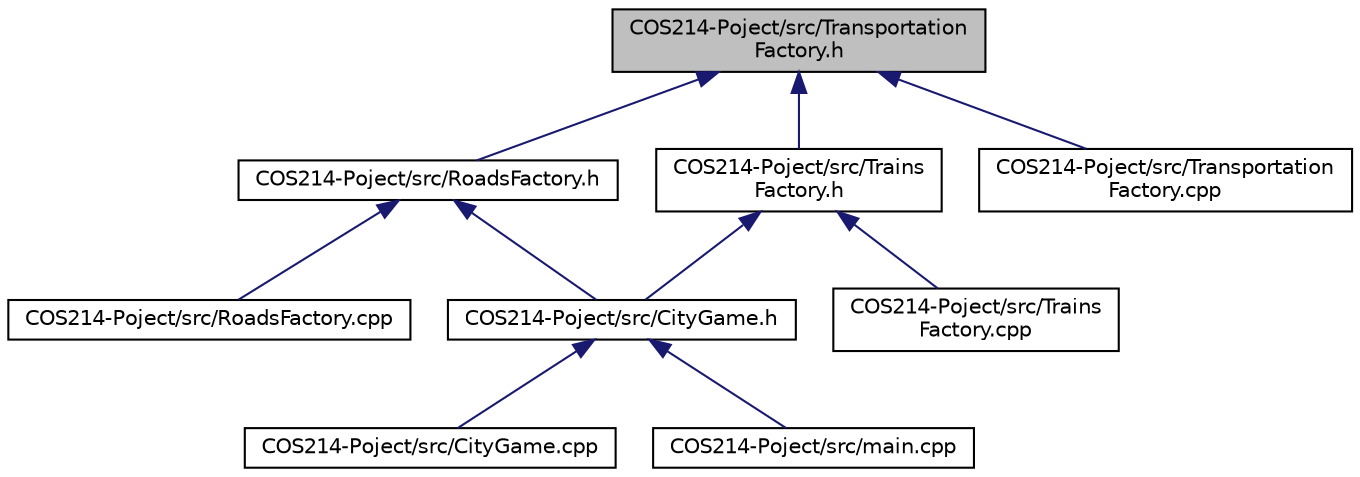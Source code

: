 digraph "COS214-Poject/src/TransportationFactory.h"
{
 // LATEX_PDF_SIZE
  edge [fontname="Helvetica",fontsize="10",labelfontname="Helvetica",labelfontsize="10"];
  node [fontname="Helvetica",fontsize="10",shape=record];
  Node1 [label="COS214-Poject/src/Transportation\lFactory.h",height=0.2,width=0.4,color="black", fillcolor="grey75", style="filled", fontcolor="black",tooltip=" "];
  Node1 -> Node2 [dir="back",color="midnightblue",fontsize="10",style="solid"];
  Node2 [label="COS214-Poject/src/RoadsFactory.h",height=0.2,width=0.4,color="black", fillcolor="white", style="filled",URL="$RoadsFactory_8h.html",tooltip=" "];
  Node2 -> Node3 [dir="back",color="midnightblue",fontsize="10",style="solid"];
  Node3 [label="COS214-Poject/src/CityGame.h",height=0.2,width=0.4,color="black", fillcolor="white", style="filled",URL="$CityGame_8h.html",tooltip=" "];
  Node3 -> Node4 [dir="back",color="midnightblue",fontsize="10",style="solid"];
  Node4 [label="COS214-Poject/src/CityGame.cpp",height=0.2,width=0.4,color="black", fillcolor="white", style="filled",URL="$CityGame_8cpp.html",tooltip=" "];
  Node3 -> Node5 [dir="back",color="midnightblue",fontsize="10",style="solid"];
  Node5 [label="COS214-Poject/src/main.cpp",height=0.2,width=0.4,color="black", fillcolor="white", style="filled",URL="$main_8cpp.html",tooltip=" "];
  Node2 -> Node6 [dir="back",color="midnightblue",fontsize="10",style="solid"];
  Node6 [label="COS214-Poject/src/RoadsFactory.cpp",height=0.2,width=0.4,color="black", fillcolor="white", style="filled",URL="$RoadsFactory_8cpp.html",tooltip=" "];
  Node1 -> Node7 [dir="back",color="midnightblue",fontsize="10",style="solid"];
  Node7 [label="COS214-Poject/src/Trains\lFactory.h",height=0.2,width=0.4,color="black", fillcolor="white", style="filled",URL="$TrainsFactory_8h.html",tooltip=" "];
  Node7 -> Node3 [dir="back",color="midnightblue",fontsize="10",style="solid"];
  Node7 -> Node8 [dir="back",color="midnightblue",fontsize="10",style="solid"];
  Node8 [label="COS214-Poject/src/Trains\lFactory.cpp",height=0.2,width=0.4,color="black", fillcolor="white", style="filled",URL="$TrainsFactory_8cpp.html",tooltip=" "];
  Node1 -> Node9 [dir="back",color="midnightblue",fontsize="10",style="solid"];
  Node9 [label="COS214-Poject/src/Transportation\lFactory.cpp",height=0.2,width=0.4,color="black", fillcolor="white", style="filled",URL="$TransportationFactory_8cpp.html",tooltip=" "];
}
